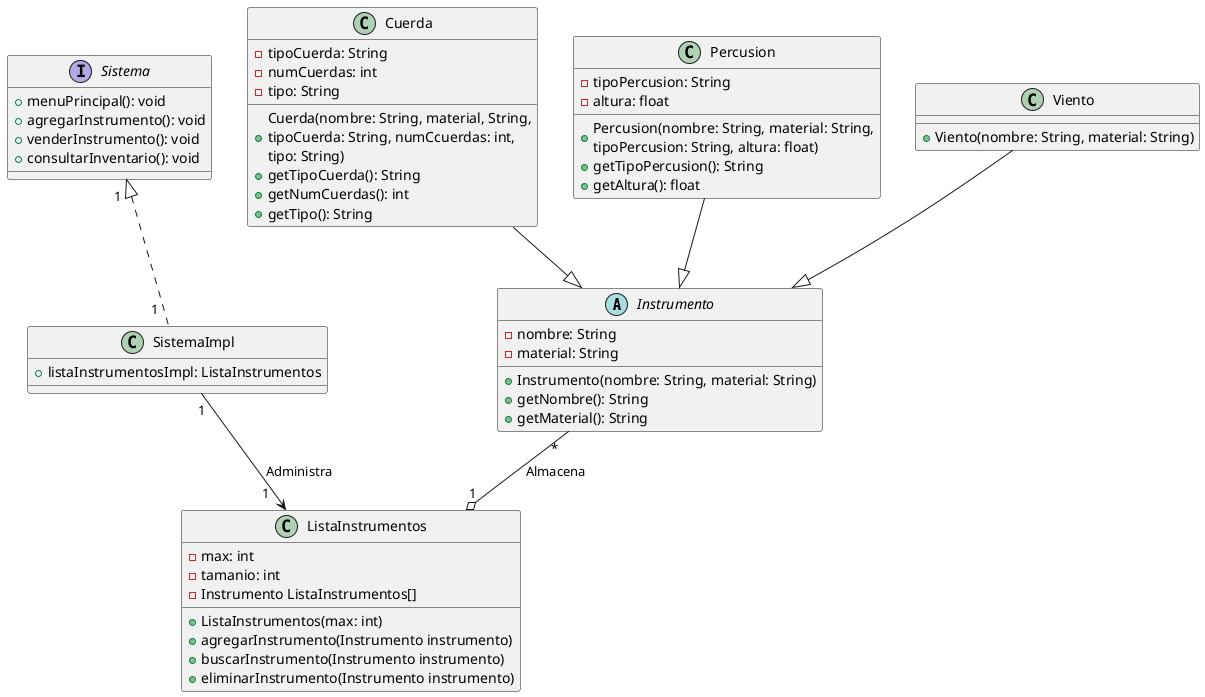 @startuml
abstract Instrumento {
-{field} nombre: String
-{field} material: String
+{method} Instrumento(nombre: String, material: String)
+{method} getNombre(): String
+{method} getMaterial(): String
}
class Cuerda {
-{field} tipoCuerda: String
-{field} numCuerdas: int
-{field} tipo: String
+{method} Cuerda(nombre: String, material, String,\ntipoCuerda: String, numCcuerdas: int,\ntipo: String)
+{method} getTipoCuerda(): String
+{method} getNumCuerdas(): int
+{method} getTipo(): String
}
class Percusion {
-{field} tipoPercusion: String
-{field} altura: float
+{method} Percusion(nombre: String, material: String,\ntipoPercusion: String, altura: float)
+{method} getTipoPercusion(): String
+{method} getAltura(): float
}
class Viento {
+{method} Viento(nombre: String, material: String)
}
class ListaInstrumentos {
-{field} max: int
-{field} tamanio: int
-{field} Instrumento ListaInstrumentos[]
+{method} ListaInstrumentos(max: int)
+{method} agregarInstrumento(Instrumento instrumento)
+{method} buscarInstrumento(Instrumento instrumento)
+{method} eliminarInstrumento(Instrumento instrumento)
}
interface Sistema {
+{field} menuPrincipal(): void
+{field} agregarInstrumento(): void
+{field} venderInstrumento(): void
+{field} consultarInventario(): void
}
class SistemaImpl {
+{field}listaInstrumentosImpl: ListaInstrumentos
}
Sistema "1  " <|.. "1  " SistemaImpl
Cuerda  --|>  Instrumento
Percusion  --|>  Instrumento
Viento  --|>  Instrumento
SistemaImpl "1" --> "1   " ListaInstrumentos : Administra
Instrumento "*" --o "1" ListaInstrumentos : Almacena


@enduml